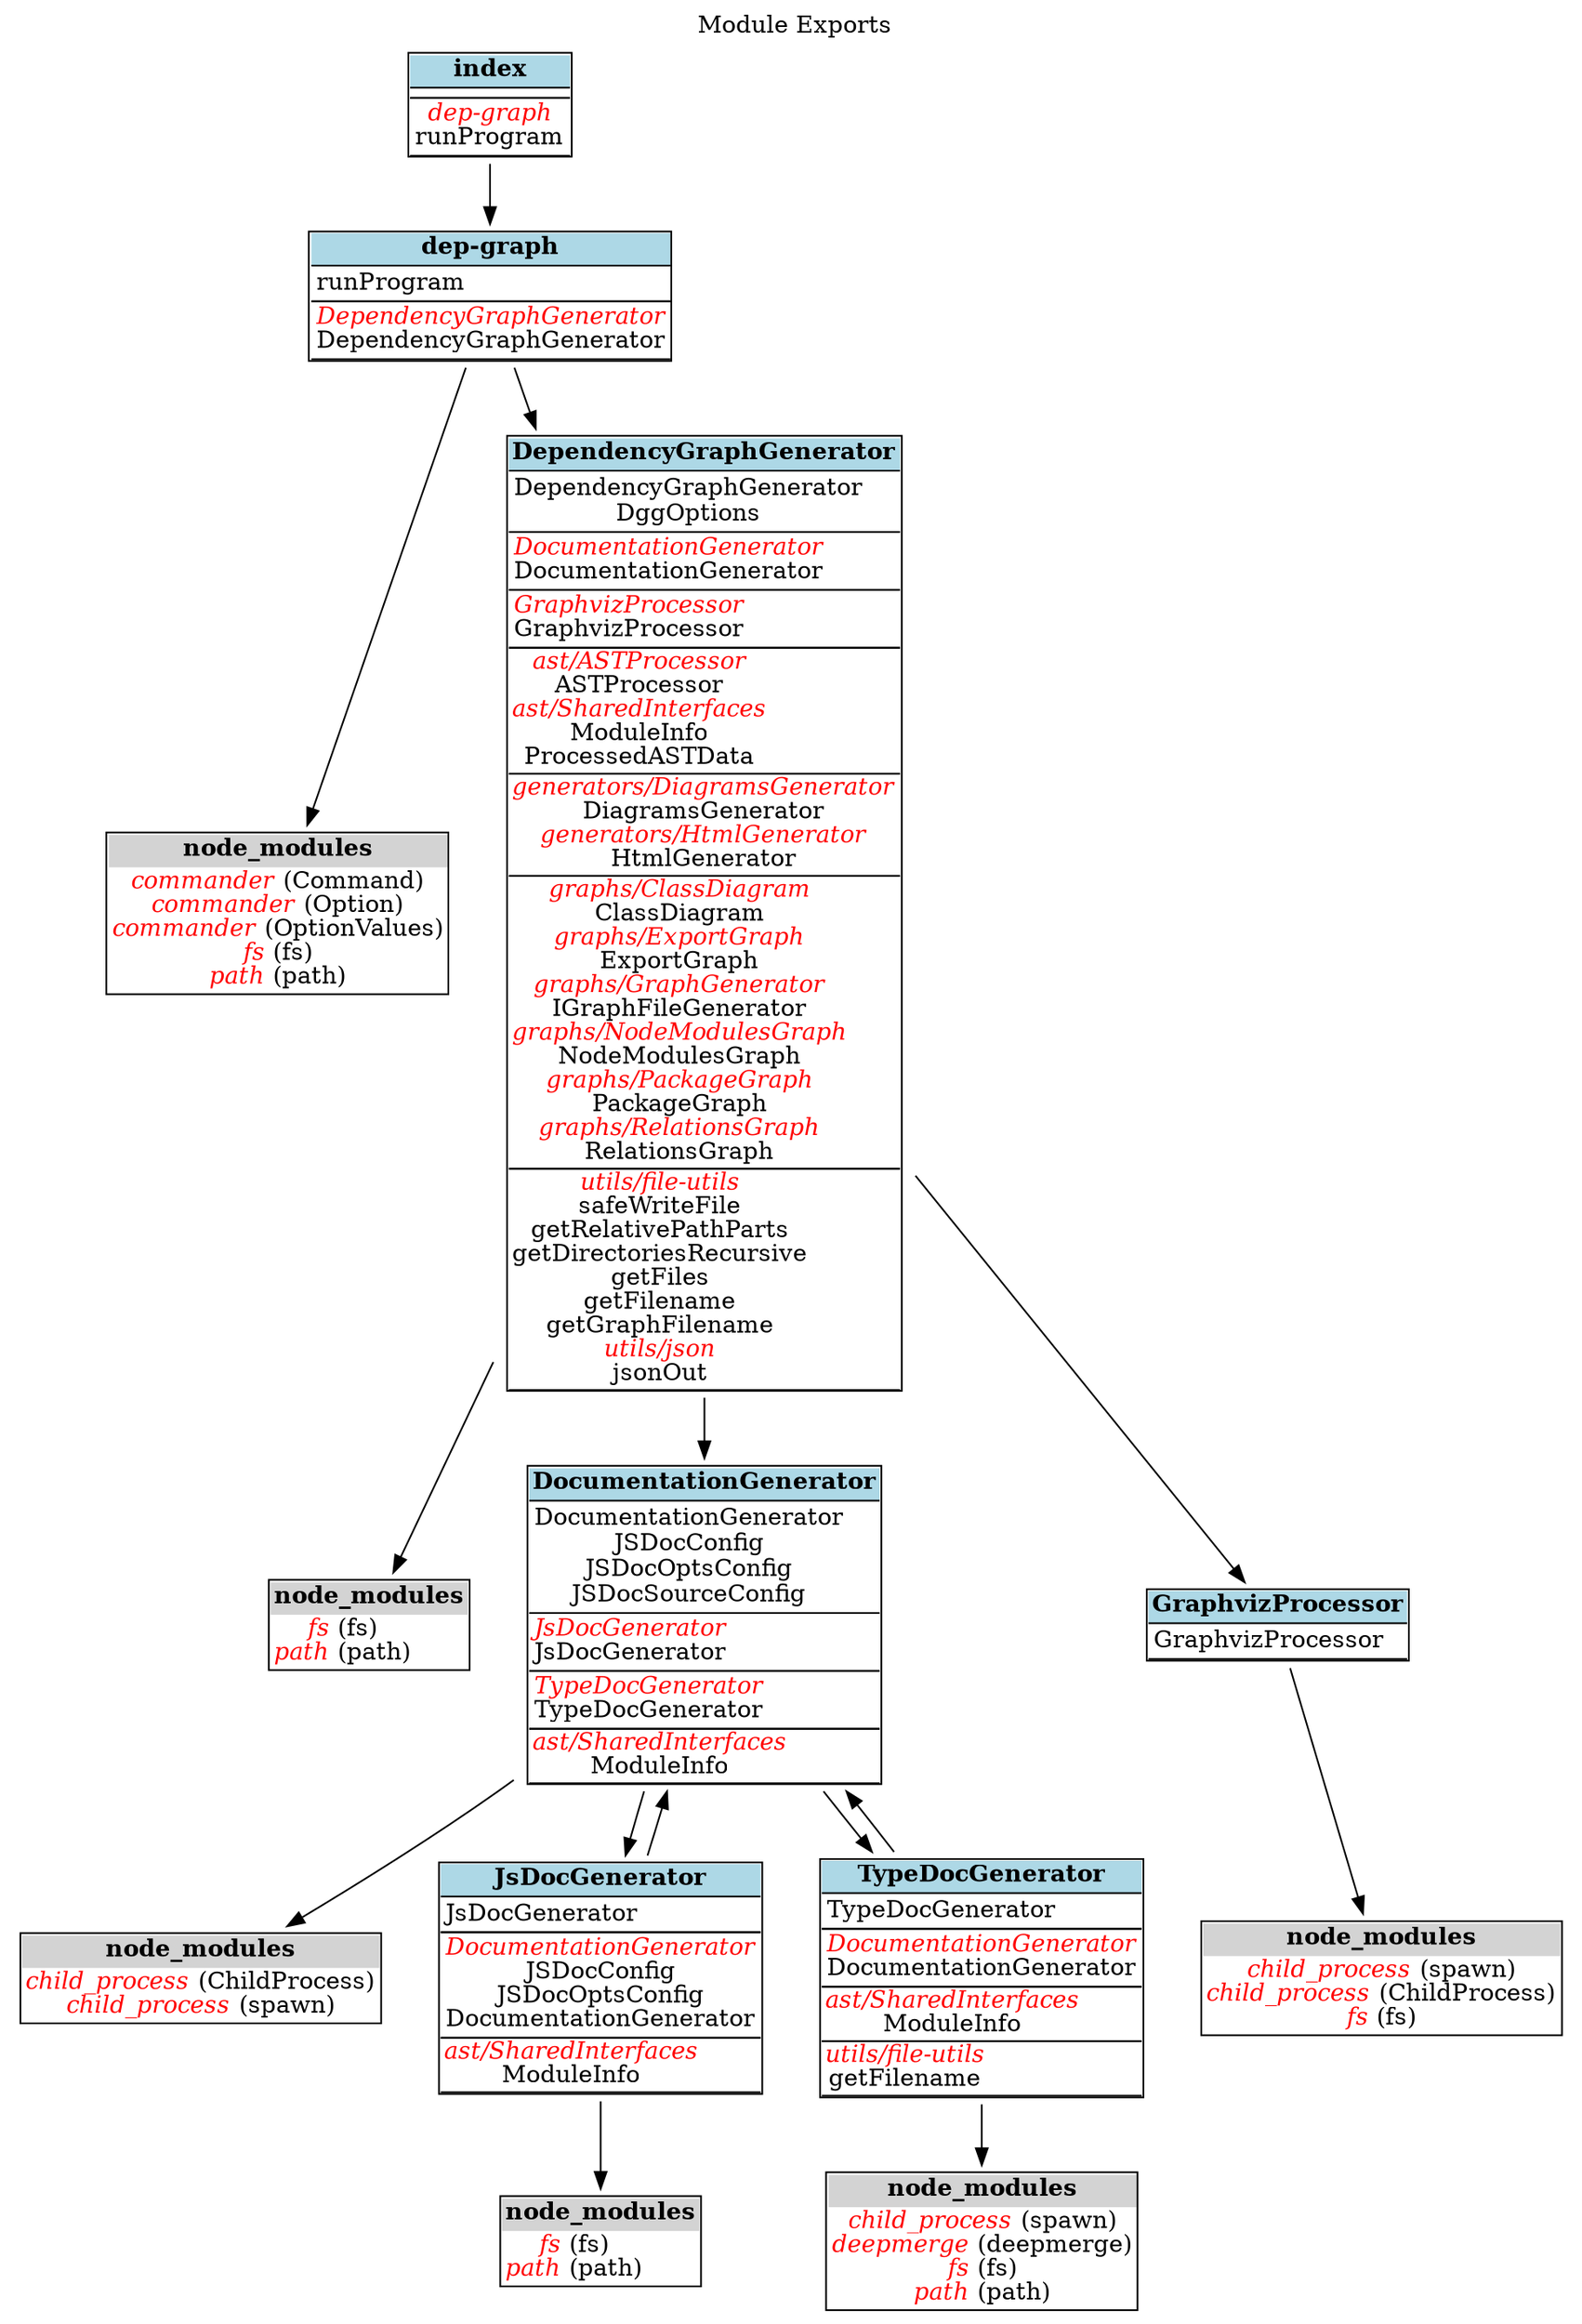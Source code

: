 digraph {label=" Module Exports";
labelloc="t";
"dep-graph" [shape=none, label=<<TABLE cellspacing="0" cellborder="0" align="left">
<TR><TD bgcolor="lightblue" align="center"><B>dep-graph</B></TD></TR>
<TR><TD BORDER="1" SIDES="TB" align="left">
runProgram<BR/>
</TD></TR>
<TR><TD BORDER="1" SIDES="TB" align="left">
<font color="red"><I>DependencyGraphGenerator</I></font><BR/>
DependencyGraphGenerator<BR/>
</TD></TR>
</TABLE>>];
"dep-graph-node_modules" [shape=none, label=<<TABLE cellspacing="0" cellborder="0" align="left">
<TR><TD bgcolor="lightgrey" align="center"><B>node_modules</B></TD></TR>
<TR><TD align="left">
<font color="red"><I>commander</I></font> (Command)<BR/>
<font color="red"><I>commander</I></font> (Option)<BR/>
<font color="red"><I>commander</I></font> (OptionValues)<BR/>
<font color="red"><I>fs</I></font> (fs)<BR/>
<font color="red"><I>path</I></font> (path)<BR/>
</TD></TR>
</TABLE>>];
"dep-graph"->"dep-graph-node_modules";
"DependencyGraphGenerator" [shape=none, label=<<TABLE cellspacing="0" cellborder="0" align="left">
<TR><TD bgcolor="lightblue" align="center"><B>DependencyGraphGenerator</B></TD></TR>
<TR><TD BORDER="1" SIDES="TB" align="left">
DependencyGraphGenerator<BR/>
DggOptions<BR/>
</TD></TR>
<TR><TD BORDER="1" SIDES="TB" align="left">
<font color="red"><I>DocumentationGenerator</I></font><BR/>
DocumentationGenerator<BR/>
</TD></TR>
<TR><TD BORDER="1" SIDES="TB" align="left">
<font color="red"><I>GraphvizProcessor</I></font><BR/>
GraphvizProcessor<BR/>
</TD></TR>
<TR><TD BORDER="1" SIDES="TB" cellpadding="1" align="left">
<font color="red"><I>ast/ASTProcessor</I></font><BR/>
ASTProcessor<BR/>
<font color="red"><I>ast/SharedInterfaces</I></font><BR/>
ModuleInfo<BR/>
ProcessedASTData<BR/>
</TD></TR>
<TR><TD BORDER="1" SIDES="TB" cellpadding="1" align="left">
<font color="red"><I>generators/DiagramsGenerator</I></font><BR/>
DiagramsGenerator<BR/>
<font color="red"><I>generators/HtmlGenerator</I></font><BR/>
HtmlGenerator<BR/>
</TD></TR>
<TR><TD BORDER="1" SIDES="TB" cellpadding="1" align="left">
<font color="red"><I>graphs/ClassDiagram</I></font><BR/>
ClassDiagram<BR/>
<font color="red"><I>graphs/ExportGraph</I></font><BR/>
ExportGraph<BR/>
<font color="red"><I>graphs/GraphGenerator</I></font><BR/>
IGraphFileGenerator<BR/>
<font color="red"><I>graphs/NodeModulesGraph</I></font><BR/>
NodeModulesGraph<BR/>
<font color="red"><I>graphs/PackageGraph</I></font><BR/>
PackageGraph<BR/>
<font color="red"><I>graphs/RelationsGraph</I></font><BR/>
RelationsGraph<BR/>
</TD></TR>
<TR><TD BORDER="1" SIDES="TB" cellpadding="1" align="left">
<font color="red"><I>utils/file-utils</I></font><BR/>
safeWriteFile<BR/>
getRelativePathParts<BR/>
getDirectoriesRecursive<BR/>
getFiles<BR/>
getFilename<BR/>
getGraphFilename<BR/>
<font color="red"><I>utils/json</I></font><BR/>
jsonOut<BR/>
</TD></TR>
</TABLE>>];
"DependencyGraphGenerator-node_modules" [shape=none, label=<<TABLE cellspacing="0" cellborder="0" align="left">
<TR><TD bgcolor="lightgrey" align="center"><B>node_modules</B></TD></TR>
<TR><TD align="left">
<font color="red"><I>fs</I></font> (fs)<BR/>
<font color="red"><I>path</I></font> (path)<BR/>
</TD></TR>
</TABLE>>];
"DependencyGraphGenerator"->"DependencyGraphGenerator-node_modules";
"DocumentationGenerator" [shape=none, label=<<TABLE cellspacing="0" cellborder="0" align="left">
<TR><TD bgcolor="lightblue" align="center"><B>DocumentationGenerator</B></TD></TR>
<TR><TD BORDER="1" SIDES="TB" align="left">
DocumentationGenerator<BR/>
JSDocConfig<BR/>
JSDocOptsConfig<BR/>
JSDocSourceConfig<BR/>
</TD></TR>
<TR><TD BORDER="1" SIDES="TB" align="left">
<font color="red"><I>JsDocGenerator</I></font><BR/>
JsDocGenerator<BR/>
</TD></TR>
<TR><TD BORDER="1" SIDES="TB" align="left">
<font color="red"><I>TypeDocGenerator</I></font><BR/>
TypeDocGenerator<BR/>
</TD></TR>
<TR><TD BORDER="1" SIDES="TB" cellpadding="1" align="left">
<font color="red"><I>ast/SharedInterfaces</I></font><BR/>
ModuleInfo<BR/>
</TD></TR>
</TABLE>>];
"DocumentationGenerator-node_modules" [shape=none, label=<<TABLE cellspacing="0" cellborder="0" align="left">
<TR><TD bgcolor="lightgrey" align="center"><B>node_modules</B></TD></TR>
<TR><TD align="left">
<font color="red"><I>child_process</I></font> (ChildProcess)<BR/>
<font color="red"><I>child_process</I></font> (spawn)<BR/>
</TD></TR>
</TABLE>>];
"DocumentationGenerator"->"DocumentationGenerator-node_modules";
"GraphvizProcessor" [shape=none, label=<<TABLE cellspacing="0" cellborder="0" align="left">
<TR><TD bgcolor="lightblue" align="center"><B>GraphvizProcessor</B></TD></TR>
<TR><TD BORDER="1" SIDES="TB" align="left">
GraphvizProcessor<BR/>
</TD></TR>
</TABLE>>];
"GraphvizProcessor-node_modules" [shape=none, label=<<TABLE cellspacing="0" cellborder="0" align="left">
<TR><TD bgcolor="lightgrey" align="center"><B>node_modules</B></TD></TR>
<TR><TD align="left">
<font color="red"><I>child_process</I></font> (spawn)<BR/>
<font color="red"><I>child_process</I></font> (ChildProcess)<BR/>
<font color="red"><I>fs</I></font> (fs)<BR/>
</TD></TR>
</TABLE>>];
"GraphvizProcessor"->"GraphvizProcessor-node_modules";
"index" [shape=none, label=<<TABLE cellspacing="0" cellborder="0" align="left">
<TR><TD bgcolor="lightblue" align="center"><B>index</B></TD></TR>
<TR><TD BORDER="1" SIDES="TB" align="left">
</TD></TR>
<TR><TD BORDER="1" SIDES="TB" align="left">
<font color="red"><I>dep-graph</I></font><BR/>
runProgram<BR/>
</TD></TR>
</TABLE>>];
"JsDocGenerator" [shape=none, label=<<TABLE cellspacing="0" cellborder="0" align="left">
<TR><TD bgcolor="lightblue" align="center"><B>JsDocGenerator</B></TD></TR>
<TR><TD BORDER="1" SIDES="TB" align="left">
JsDocGenerator<BR/>
</TD></TR>
<TR><TD BORDER="1" SIDES="TB" align="left">
<font color="red"><I>DocumentationGenerator</I></font><BR/>
JSDocConfig<BR/>
JSDocOptsConfig<BR/>
DocumentationGenerator<BR/>
</TD></TR>
<TR><TD BORDER="1" SIDES="TB" cellpadding="1" align="left">
<font color="red"><I>ast/SharedInterfaces</I></font><BR/>
ModuleInfo<BR/>
</TD></TR>
</TABLE>>];
"JsDocGenerator-node_modules" [shape=none, label=<<TABLE cellspacing="0" cellborder="0" align="left">
<TR><TD bgcolor="lightgrey" align="center"><B>node_modules</B></TD></TR>
<TR><TD align="left">
<font color="red"><I>fs</I></font> (fs)<BR/>
<font color="red"><I>path</I></font> (path)<BR/>
</TD></TR>
</TABLE>>];
"JsDocGenerator"->"JsDocGenerator-node_modules";
"TypeDocGenerator" [shape=none, label=<<TABLE cellspacing="0" cellborder="0" align="left">
<TR><TD bgcolor="lightblue" align="center"><B>TypeDocGenerator</B></TD></TR>
<TR><TD BORDER="1" SIDES="TB" align="left">
TypeDocGenerator<BR/>
</TD></TR>
<TR><TD BORDER="1" SIDES="TB" align="left">
<font color="red"><I>DocumentationGenerator</I></font><BR/>
DocumentationGenerator<BR/>
</TD></TR>
<TR><TD BORDER="1" SIDES="TB" cellpadding="1" align="left">
<font color="red"><I>ast/SharedInterfaces</I></font><BR/>
ModuleInfo<BR/>
</TD></TR>
<TR><TD BORDER="1" SIDES="TB" cellpadding="1" align="left">
<font color="red"><I>utils/file-utils</I></font><BR/>
getFilename<BR/>
</TD></TR>
</TABLE>>];
"TypeDocGenerator-node_modules" [shape=none, label=<<TABLE cellspacing="0" cellborder="0" align="left">
<TR><TD bgcolor="lightgrey" align="center"><B>node_modules</B></TD></TR>
<TR><TD align="left">
<font color="red"><I>child_process</I></font> (spawn)<BR/>
<font color="red"><I>deepmerge</I></font> (deepmerge)<BR/>
<font color="red"><I>fs</I></font> (fs)<BR/>
<font color="red"><I>path</I></font> (path)<BR/>
</TD></TR>
</TABLE>>];
"TypeDocGenerator"->"TypeDocGenerator-node_modules";
"dep-graph"->"DependencyGraphGenerator";
"DependencyGraphGenerator"->"DocumentationGenerator";
"DependencyGraphGenerator"->"GraphvizProcessor";
"DocumentationGenerator"->"JsDocGenerator";
"DocumentationGenerator"->"TypeDocGenerator";
"index"->"dep-graph";
"JsDocGenerator"->"DocumentationGenerator";
"TypeDocGenerator"->"DocumentationGenerator";
}
